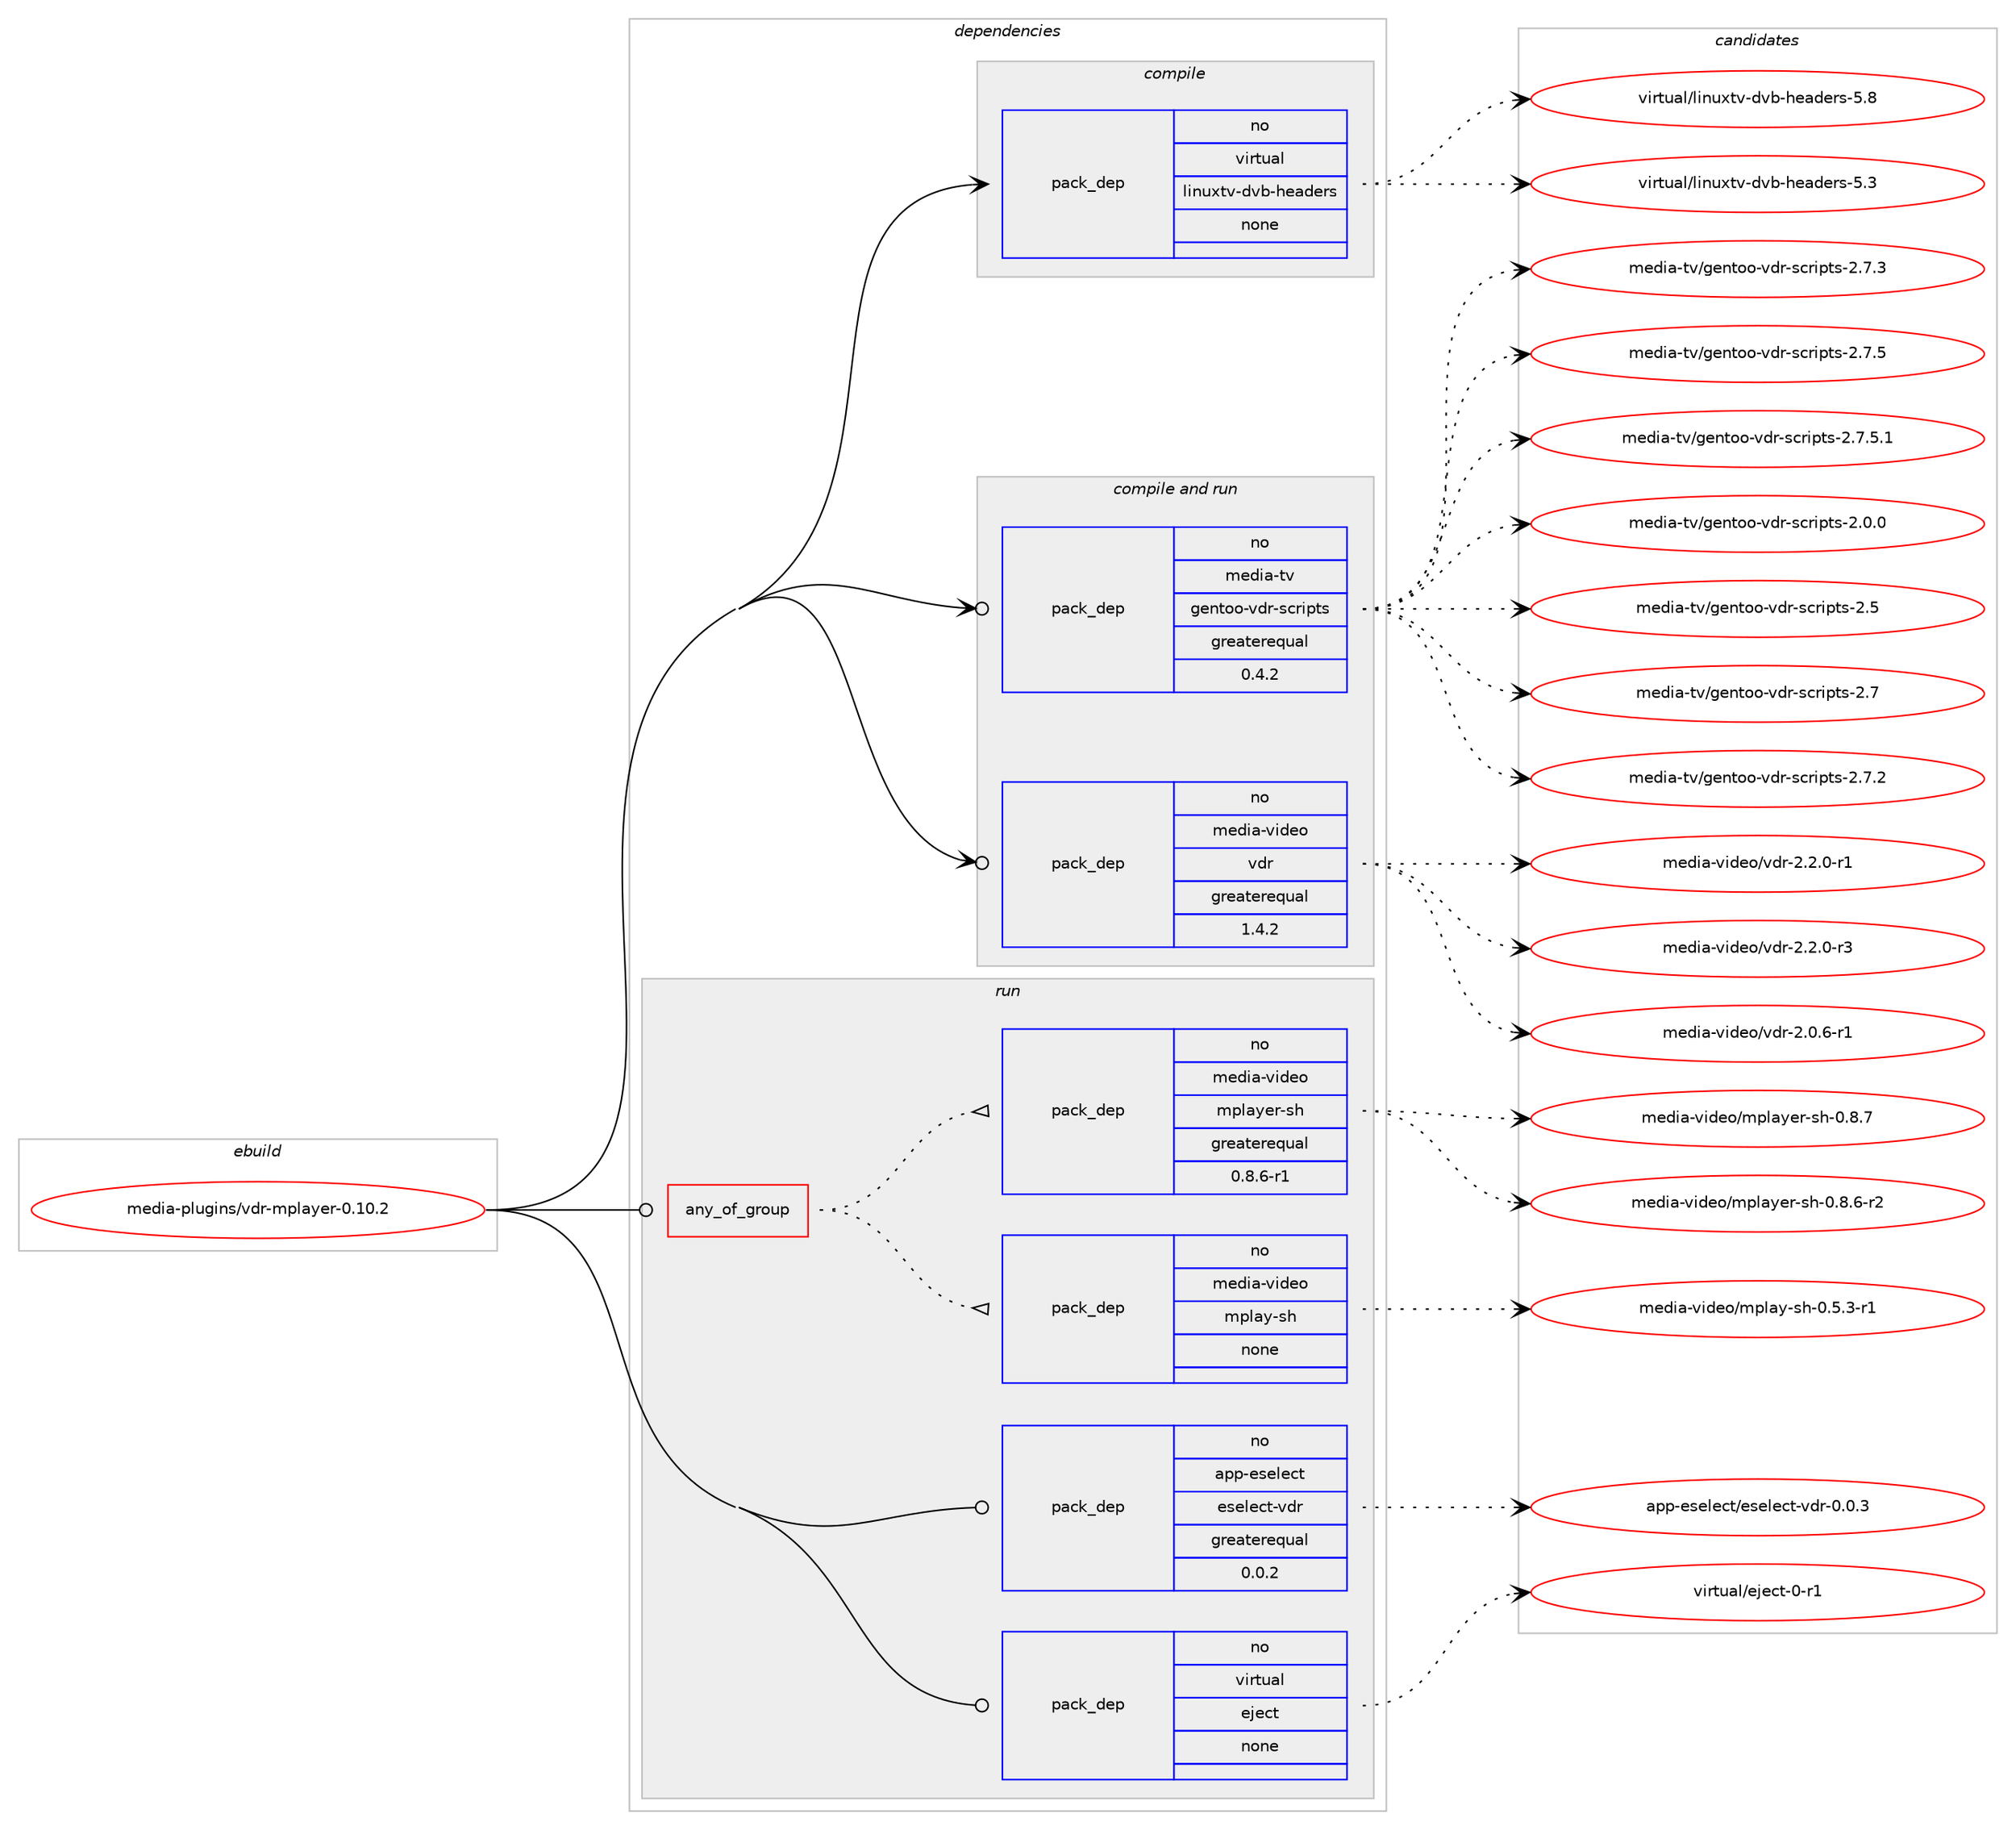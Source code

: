 digraph prolog {

# *************
# Graph options
# *************

newrank=true;
concentrate=true;
compound=true;
graph [rankdir=LR,fontname=Helvetica,fontsize=10,ranksep=1.5];#, ranksep=2.5, nodesep=0.2];
edge  [arrowhead=vee];
node  [fontname=Helvetica,fontsize=10];

# **********
# The ebuild
# **********

subgraph cluster_leftcol {
color=gray;
rank=same;
label=<<i>ebuild</i>>;
id [label="media-plugins/vdr-mplayer-0.10.2", color=red, width=4, href="../media-plugins/vdr-mplayer-0.10.2.svg"];
}

# ****************
# The dependencies
# ****************

subgraph cluster_midcol {
color=gray;
label=<<i>dependencies</i>>;
subgraph cluster_compile {
fillcolor="#eeeeee";
style=filled;
label=<<i>compile</i>>;
subgraph pack1159989 {
dependency1622655 [label=<<TABLE BORDER="0" CELLBORDER="1" CELLSPACING="0" CELLPADDING="4" WIDTH="220"><TR><TD ROWSPAN="6" CELLPADDING="30">pack_dep</TD></TR><TR><TD WIDTH="110">no</TD></TR><TR><TD>virtual</TD></TR><TR><TD>linuxtv-dvb-headers</TD></TR><TR><TD>none</TD></TR><TR><TD></TD></TR></TABLE>>, shape=none, color=blue];
}
id:e -> dependency1622655:w [weight=20,style="solid",arrowhead="vee"];
}
subgraph cluster_compileandrun {
fillcolor="#eeeeee";
style=filled;
label=<<i>compile and run</i>>;
subgraph pack1159990 {
dependency1622656 [label=<<TABLE BORDER="0" CELLBORDER="1" CELLSPACING="0" CELLPADDING="4" WIDTH="220"><TR><TD ROWSPAN="6" CELLPADDING="30">pack_dep</TD></TR><TR><TD WIDTH="110">no</TD></TR><TR><TD>media-tv</TD></TR><TR><TD>gentoo-vdr-scripts</TD></TR><TR><TD>greaterequal</TD></TR><TR><TD>0.4.2</TD></TR></TABLE>>, shape=none, color=blue];
}
id:e -> dependency1622656:w [weight=20,style="solid",arrowhead="odotvee"];
subgraph pack1159991 {
dependency1622657 [label=<<TABLE BORDER="0" CELLBORDER="1" CELLSPACING="0" CELLPADDING="4" WIDTH="220"><TR><TD ROWSPAN="6" CELLPADDING="30">pack_dep</TD></TR><TR><TD WIDTH="110">no</TD></TR><TR><TD>media-video</TD></TR><TR><TD>vdr</TD></TR><TR><TD>greaterequal</TD></TR><TR><TD>1.4.2</TD></TR></TABLE>>, shape=none, color=blue];
}
id:e -> dependency1622657:w [weight=20,style="solid",arrowhead="odotvee"];
}
subgraph cluster_run {
fillcolor="#eeeeee";
style=filled;
label=<<i>run</i>>;
subgraph any25391 {
dependency1622658 [label=<<TABLE BORDER="0" CELLBORDER="1" CELLSPACING="0" CELLPADDING="4"><TR><TD CELLPADDING="10">any_of_group</TD></TR></TABLE>>, shape=none, color=red];subgraph pack1159992 {
dependency1622659 [label=<<TABLE BORDER="0" CELLBORDER="1" CELLSPACING="0" CELLPADDING="4" WIDTH="220"><TR><TD ROWSPAN="6" CELLPADDING="30">pack_dep</TD></TR><TR><TD WIDTH="110">no</TD></TR><TR><TD>media-video</TD></TR><TR><TD>mplay-sh</TD></TR><TR><TD>none</TD></TR><TR><TD></TD></TR></TABLE>>, shape=none, color=blue];
}
dependency1622658:e -> dependency1622659:w [weight=20,style="dotted",arrowhead="oinv"];
subgraph pack1159993 {
dependency1622660 [label=<<TABLE BORDER="0" CELLBORDER="1" CELLSPACING="0" CELLPADDING="4" WIDTH="220"><TR><TD ROWSPAN="6" CELLPADDING="30">pack_dep</TD></TR><TR><TD WIDTH="110">no</TD></TR><TR><TD>media-video</TD></TR><TR><TD>mplayer-sh</TD></TR><TR><TD>greaterequal</TD></TR><TR><TD>0.8.6-r1</TD></TR></TABLE>>, shape=none, color=blue];
}
dependency1622658:e -> dependency1622660:w [weight=20,style="dotted",arrowhead="oinv"];
}
id:e -> dependency1622658:w [weight=20,style="solid",arrowhead="odot"];
subgraph pack1159994 {
dependency1622661 [label=<<TABLE BORDER="0" CELLBORDER="1" CELLSPACING="0" CELLPADDING="4" WIDTH="220"><TR><TD ROWSPAN="6" CELLPADDING="30">pack_dep</TD></TR><TR><TD WIDTH="110">no</TD></TR><TR><TD>app-eselect</TD></TR><TR><TD>eselect-vdr</TD></TR><TR><TD>greaterequal</TD></TR><TR><TD>0.0.2</TD></TR></TABLE>>, shape=none, color=blue];
}
id:e -> dependency1622661:w [weight=20,style="solid",arrowhead="odot"];
subgraph pack1159995 {
dependency1622662 [label=<<TABLE BORDER="0" CELLBORDER="1" CELLSPACING="0" CELLPADDING="4" WIDTH="220"><TR><TD ROWSPAN="6" CELLPADDING="30">pack_dep</TD></TR><TR><TD WIDTH="110">no</TD></TR><TR><TD>virtual</TD></TR><TR><TD>eject</TD></TR><TR><TD>none</TD></TR><TR><TD></TD></TR></TABLE>>, shape=none, color=blue];
}
id:e -> dependency1622662:w [weight=20,style="solid",arrowhead="odot"];
}
}

# **************
# The candidates
# **************

subgraph cluster_choices {
rank=same;
color=gray;
label=<<i>candidates</i>>;

subgraph choice1159989 {
color=black;
nodesep=1;
choice11810511411611797108471081051101171201161184510011898451041019710010111411545534651 [label="virtual/linuxtv-dvb-headers-5.3", color=red, width=4,href="../virtual/linuxtv-dvb-headers-5.3.svg"];
choice11810511411611797108471081051101171201161184510011898451041019710010111411545534656 [label="virtual/linuxtv-dvb-headers-5.8", color=red, width=4,href="../virtual/linuxtv-dvb-headers-5.8.svg"];
dependency1622655:e -> choice11810511411611797108471081051101171201161184510011898451041019710010111411545534651:w [style=dotted,weight="100"];
dependency1622655:e -> choice11810511411611797108471081051101171201161184510011898451041019710010111411545534656:w [style=dotted,weight="100"];
}
subgraph choice1159990 {
color=black;
nodesep=1;
choice109101100105974511611847103101110116111111451181001144511599114105112116115455046484648 [label="media-tv/gentoo-vdr-scripts-2.0.0", color=red, width=4,href="../media-tv/gentoo-vdr-scripts-2.0.0.svg"];
choice10910110010597451161184710310111011611111145118100114451159911410511211611545504653 [label="media-tv/gentoo-vdr-scripts-2.5", color=red, width=4,href="../media-tv/gentoo-vdr-scripts-2.5.svg"];
choice10910110010597451161184710310111011611111145118100114451159911410511211611545504655 [label="media-tv/gentoo-vdr-scripts-2.7", color=red, width=4,href="../media-tv/gentoo-vdr-scripts-2.7.svg"];
choice109101100105974511611847103101110116111111451181001144511599114105112116115455046554650 [label="media-tv/gentoo-vdr-scripts-2.7.2", color=red, width=4,href="../media-tv/gentoo-vdr-scripts-2.7.2.svg"];
choice109101100105974511611847103101110116111111451181001144511599114105112116115455046554651 [label="media-tv/gentoo-vdr-scripts-2.7.3", color=red, width=4,href="../media-tv/gentoo-vdr-scripts-2.7.3.svg"];
choice109101100105974511611847103101110116111111451181001144511599114105112116115455046554653 [label="media-tv/gentoo-vdr-scripts-2.7.5", color=red, width=4,href="../media-tv/gentoo-vdr-scripts-2.7.5.svg"];
choice1091011001059745116118471031011101161111114511810011445115991141051121161154550465546534649 [label="media-tv/gentoo-vdr-scripts-2.7.5.1", color=red, width=4,href="../media-tv/gentoo-vdr-scripts-2.7.5.1.svg"];
dependency1622656:e -> choice109101100105974511611847103101110116111111451181001144511599114105112116115455046484648:w [style=dotted,weight="100"];
dependency1622656:e -> choice10910110010597451161184710310111011611111145118100114451159911410511211611545504653:w [style=dotted,weight="100"];
dependency1622656:e -> choice10910110010597451161184710310111011611111145118100114451159911410511211611545504655:w [style=dotted,weight="100"];
dependency1622656:e -> choice109101100105974511611847103101110116111111451181001144511599114105112116115455046554650:w [style=dotted,weight="100"];
dependency1622656:e -> choice109101100105974511611847103101110116111111451181001144511599114105112116115455046554651:w [style=dotted,weight="100"];
dependency1622656:e -> choice109101100105974511611847103101110116111111451181001144511599114105112116115455046554653:w [style=dotted,weight="100"];
dependency1622656:e -> choice1091011001059745116118471031011101161111114511810011445115991141051121161154550465546534649:w [style=dotted,weight="100"];
}
subgraph choice1159991 {
color=black;
nodesep=1;
choice1091011001059745118105100101111471181001144550464846544511449 [label="media-video/vdr-2.0.6-r1", color=red, width=4,href="../media-video/vdr-2.0.6-r1.svg"];
choice1091011001059745118105100101111471181001144550465046484511449 [label="media-video/vdr-2.2.0-r1", color=red, width=4,href="../media-video/vdr-2.2.0-r1.svg"];
choice1091011001059745118105100101111471181001144550465046484511451 [label="media-video/vdr-2.2.0-r3", color=red, width=4,href="../media-video/vdr-2.2.0-r3.svg"];
dependency1622657:e -> choice1091011001059745118105100101111471181001144550464846544511449:w [style=dotted,weight="100"];
dependency1622657:e -> choice1091011001059745118105100101111471181001144550465046484511449:w [style=dotted,weight="100"];
dependency1622657:e -> choice1091011001059745118105100101111471181001144550465046484511451:w [style=dotted,weight="100"];
}
subgraph choice1159992 {
color=black;
nodesep=1;
choice10910110010597451181051001011114710911210897121451151044548465346514511449 [label="media-video/mplay-sh-0.5.3-r1", color=red, width=4,href="../media-video/mplay-sh-0.5.3-r1.svg"];
dependency1622659:e -> choice10910110010597451181051001011114710911210897121451151044548465346514511449:w [style=dotted,weight="100"];
}
subgraph choice1159993 {
color=black;
nodesep=1;
choice10910110010597451181051001011114710911210897121101114451151044548465646544511450 [label="media-video/mplayer-sh-0.8.6-r2", color=red, width=4,href="../media-video/mplayer-sh-0.8.6-r2.svg"];
choice1091011001059745118105100101111471091121089712110111445115104454846564655 [label="media-video/mplayer-sh-0.8.7", color=red, width=4,href="../media-video/mplayer-sh-0.8.7.svg"];
dependency1622660:e -> choice10910110010597451181051001011114710911210897121101114451151044548465646544511450:w [style=dotted,weight="100"];
dependency1622660:e -> choice1091011001059745118105100101111471091121089712110111445115104454846564655:w [style=dotted,weight="100"];
}
subgraph choice1159994 {
color=black;
nodesep=1;
choice971121124510111510110810199116471011151011081019911645118100114454846484651 [label="app-eselect/eselect-vdr-0.0.3", color=red, width=4,href="../app-eselect/eselect-vdr-0.0.3.svg"];
dependency1622661:e -> choice971121124510111510110810199116471011151011081019911645118100114454846484651:w [style=dotted,weight="100"];
}
subgraph choice1159995 {
color=black;
nodesep=1;
choice11810511411611797108471011061019911645484511449 [label="virtual/eject-0-r1", color=red, width=4,href="../virtual/eject-0-r1.svg"];
dependency1622662:e -> choice11810511411611797108471011061019911645484511449:w [style=dotted,weight="100"];
}
}

}

